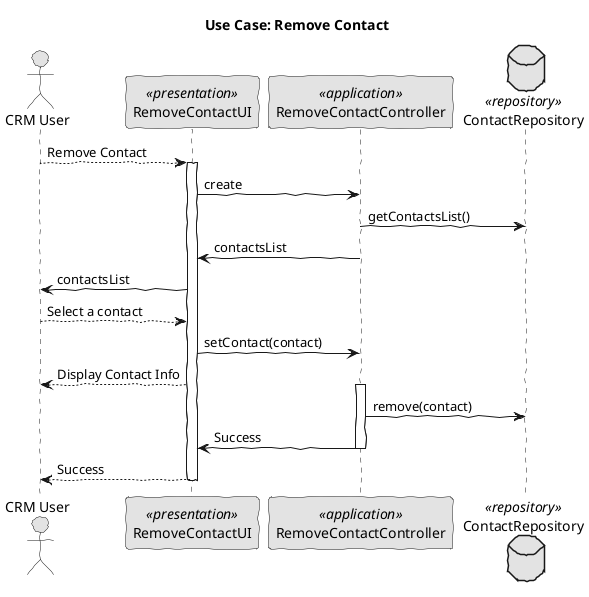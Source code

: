 @startuml uc_remove_contact_design.png
skinparam handwritten true
skinparam monochrome true
skinparam packageStyle rect
skinparam defaultFontName FG Virgil
skinparam shadowing false

title Use Case: Remove Contact

actor "CRM User" as Actor  
participant RemoveContactUI as UI <<presentation>>
participant RemoveContactController as Controller <<application>>
database ContactRepository as Repository <<repository>>

Actor --> UI: Remove Contact
activate UI
    UI -> Controller: create
    Controller -> Repository: getContactsList()
    Controller -> UI: contactsList
    UI -> Actor: contactsList
    Actor --> UI: Select a contact
    UI -> Controller: setContact(contact)
    UI --> Actor: Display Contact Info

    activate Controller
        Controller -> Repository: remove(contact)
        Controller -> UI: Success
    deactivate Controller
    UI --> Actor: Success
deactivate UI

@enduml